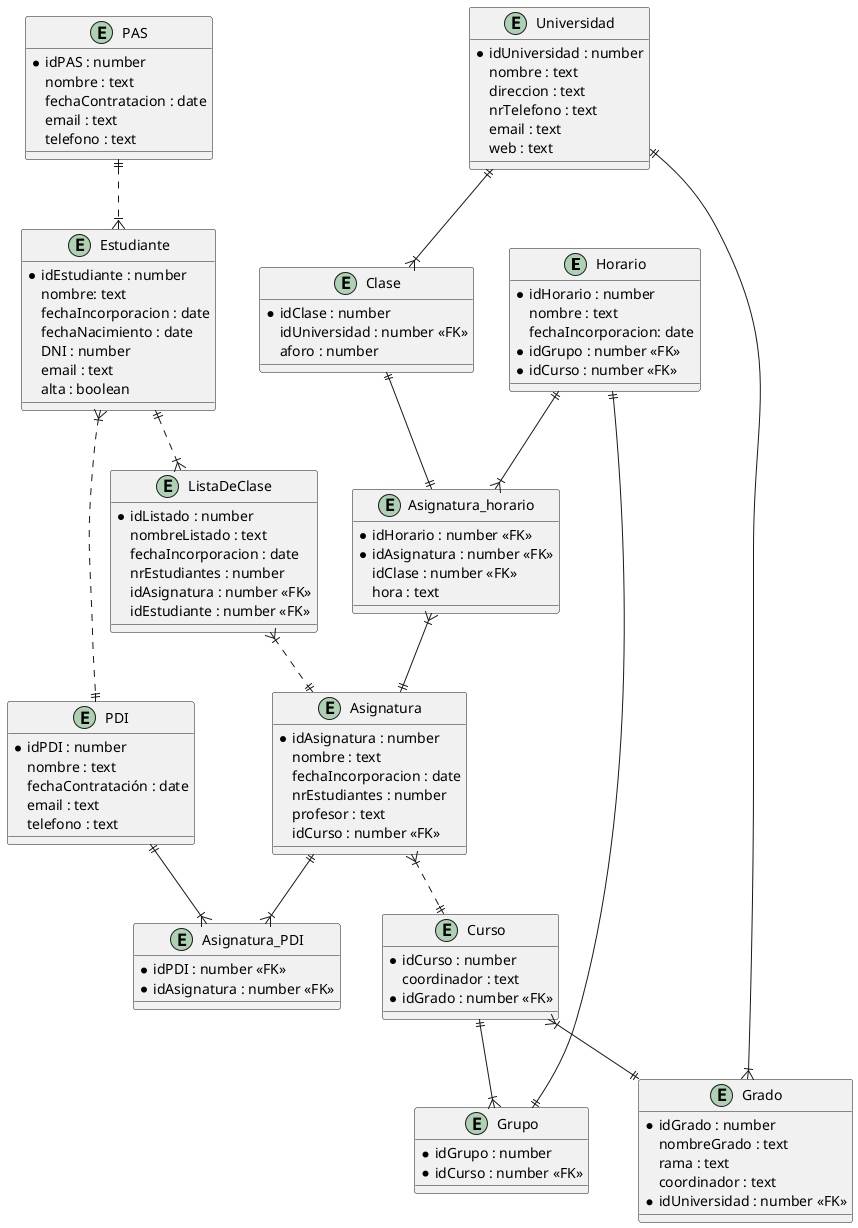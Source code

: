 @startuml supuesto1E-R

entity "Horario" as Horario{
    * idHorario : number
    nombre : text
    fechaIncorporacion: date
    * idGrupo : number <<FK>>
    * idCurso : number <<FK>>
}

entity "Estudiante" as Estudiante{
    * idEstudiante : number
    nombre: text
    fechaIncorporacion : date
    fechaNacimiento : date
    DNI : number
    email : text
    alta : boolean
}

entity "ListaDeClase" as ListaDeClase{
    * idListado : number
    nombreListado : text
    fechaIncorporacion : date
    nrEstudiantes : number
    idAsignatura : number <<FK>>
    idEstudiante : number <<FK>>
}

entity "Asignatura" as Asignatura{
    * idAsignatura : number
    nombre : text
    fechaIncorporacion : date
    nrEstudiantes : number
    profesor : text
    idCurso : number <<FK>>
}

entity "PDI" as PDI{
    * idPDI : number
    nombre : text
    fechaContratación : date
    email : text
    telefono : text
}

entity "PAS" as PAS{
    * idPAS : number
    nombre : text
    fechaContratacion : date
    email : text
    telefono : text
}

entity "Curso" as Curso{
    * idCurso : number
    coordinador : text
    * idGrado : number <<FK>>
}

entity "Grupo" as Grupo{
    * idGrupo : number
    * idCurso : number <<FK>>
}

entity "Grado" as Grado{
    * idGrado : number
    nombreGrado : text
    rama : text
    coordinador : text
    * idUniversidad : number <<FK>>
}

entity "Universidad" as Universidad{
    * idUniversidad : number
    nombre : text
    direccion : text
    nrTelefono : text
    email : text
    web : text
}

entity "Asignatura_horario" as AsHor{
    * idHorario : number <<FK>>
    * idAsignatura : number <<FK>>
    idClase : number <<FK>>
    hora : text
}

entity "Clase" as Clase{
    * idClase : number
    idUniversidad : number <<FK>>
    aforo : number
}

entity "Asignatura_PDI" as AsPDI{
    * idPDI : number <<FK>>
    * idAsignatura : number <<FK>>
}

PAS ||..|{ Estudiante
Estudiante }|..|| PDI

Estudiante ||..|{ ListaDeClase
ListaDeClase }|..|| Asignatura

Asignatura }|..|| Curso

Curso }|--|| Grado

Universidad ||--|{ Grado

Curso ||--|{ Grupo

Grupo ||--|| Horario

Horario ||--|{ AsHor
AsHor }|--|| Asignatura

Universidad ||--|{ Clase
Clase ||--|| AsHor

Asignatura ||--|{ AsPDI
PDI ||--|{ AsPDI



















@enduml